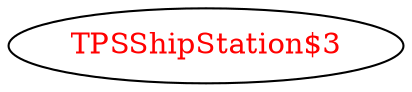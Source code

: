 digraph dependencyGraph {
 concentrate=true;
 ranksep="2.0";
 rankdir="LR"; 
 splines="ortho";
"TPSShipStation$3" [fontcolor="red"];
}
